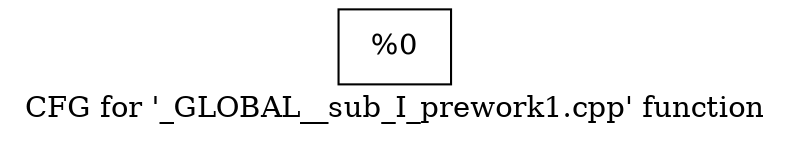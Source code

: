 digraph "CFG for '_GLOBAL__sub_I_prework1.cpp' function" {
	label="CFG for '_GLOBAL__sub_I_prework1.cpp' function";

	Node0xf12e50 [shape=record,label="{%0}"];
}
